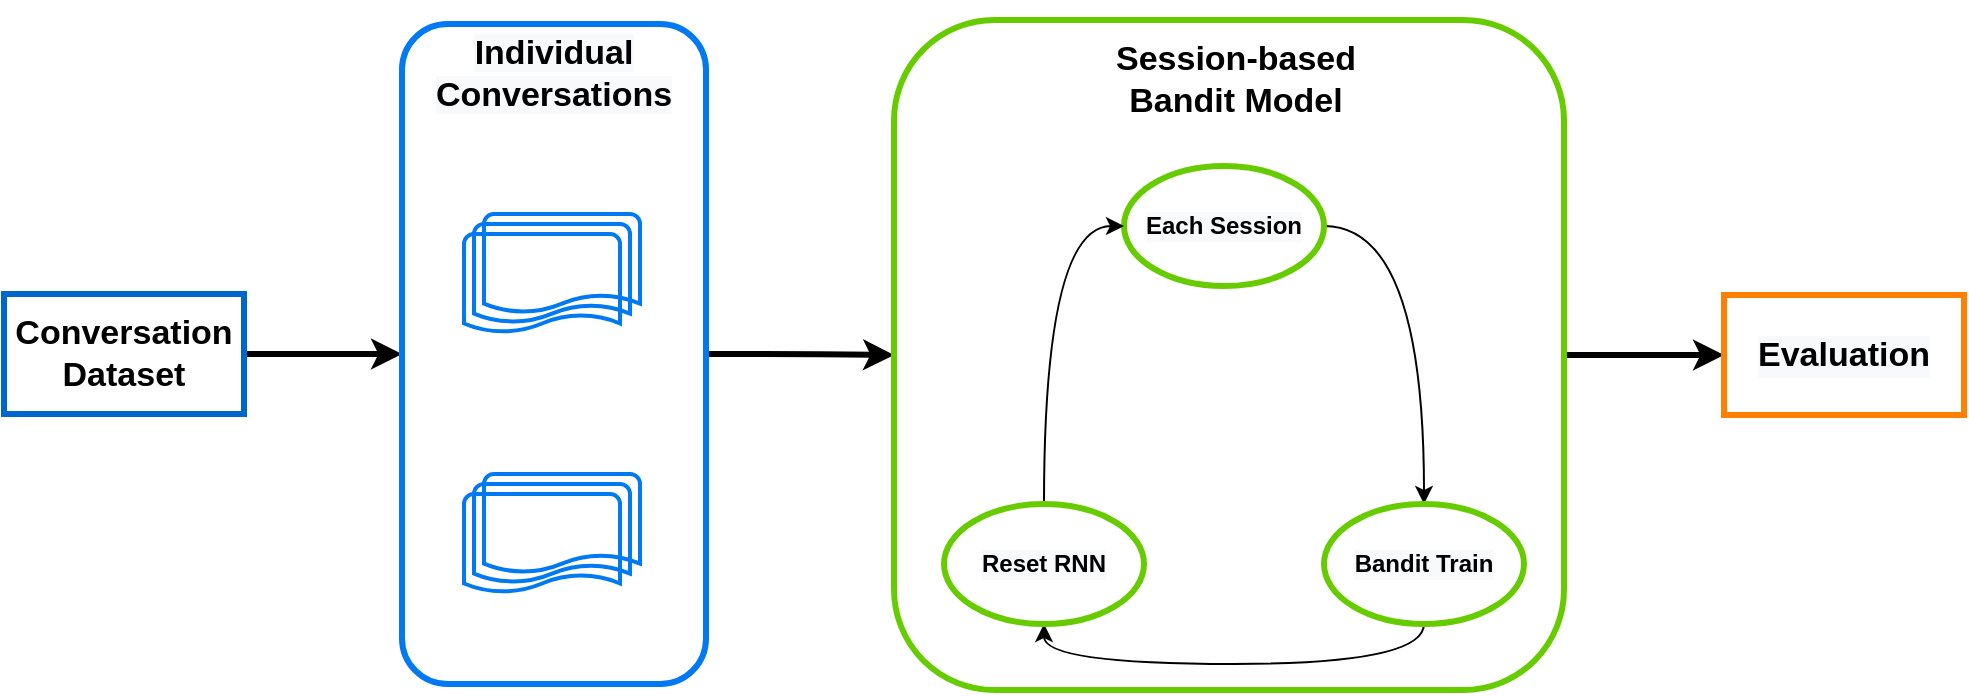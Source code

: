 <mxfile version="20.0.3" type="github">
  <diagram id="C5RBs43oDa-KdzZeNtuy" name="Page-1">
    <mxGraphModel dx="1422" dy="1931" grid="1" gridSize="10" guides="1" tooltips="1" connect="1" arrows="1" fold="1" page="1" pageScale="1" pageWidth="827" pageHeight="1169" math="0" shadow="0">
      <root>
        <mxCell id="WIyWlLk6GJQsqaUBKTNV-0" />
        <mxCell id="WIyWlLk6GJQsqaUBKTNV-1" parent="WIyWlLk6GJQsqaUBKTNV-0" />
        <mxCell id="x7308lMbFeUX1IcBmqFl-22" style="edgeStyle=orthogonalEdgeStyle;curved=1;rounded=0;orthogonalLoop=1;jettySize=auto;html=1;entryX=0;entryY=0.5;entryDx=0;entryDy=0;fontSize=17;strokeColor=#000000;elbow=vertical;strokeWidth=3;" parent="WIyWlLk6GJQsqaUBKTNV-1" source="x7308lMbFeUX1IcBmqFl-0" target="x7308lMbFeUX1IcBmqFl-10" edge="1">
          <mxGeometry relative="1" as="geometry" />
        </mxCell>
        <mxCell id="x7308lMbFeUX1IcBmqFl-0" value="&lt;h3&gt;&lt;b&gt;&lt;font style=&quot;font-size: 17px;&quot;&gt;Conversation Dataset&lt;/font&gt;&lt;/b&gt;&lt;/h3&gt;" style="rounded=0;whiteSpace=wrap;html=1;strokeColor=#0066CC;strokeWidth=3;" parent="WIyWlLk6GJQsqaUBKTNV-1" vertex="1">
          <mxGeometry x="60" y="-470" width="120" height="60" as="geometry" />
        </mxCell>
        <mxCell id="x7308lMbFeUX1IcBmqFl-6" value="&lt;h3 style=&quot;font-size: 17px;&quot;&gt;&lt;span style=&quot;background-color: rgb(248, 249, 250);&quot;&gt;Individual Conversations&lt;/span&gt;&lt;/h3&gt;" style="text;html=1;strokeColor=none;fillColor=none;align=center;verticalAlign=middle;whiteSpace=wrap;rounded=0;labelBackgroundColor=#ffffff;fontSize=11;" parent="WIyWlLk6GJQsqaUBKTNV-1" vertex="1">
          <mxGeometry x="310" y="-580" width="50" as="geometry" />
        </mxCell>
        <mxCell id="x7308lMbFeUX1IcBmqFl-7" value="" style="strokeWidth=2;html=1;shape=mxgraph.flowchart.multi-document;whiteSpace=wrap;labelBackgroundColor=#F8F9FA;fontSize=11;fillColor=none;strokeColor=#0079F2;" parent="WIyWlLk6GJQsqaUBKTNV-1" vertex="1">
          <mxGeometry x="290" y="-510" width="88" height="60" as="geometry" />
        </mxCell>
        <mxCell id="x7308lMbFeUX1IcBmqFl-8" value="" style="strokeWidth=2;html=1;shape=mxgraph.flowchart.multi-document;whiteSpace=wrap;labelBackgroundColor=#F8F9FA;fontSize=11;fillColor=none;strokeColor=#0079F2;" parent="WIyWlLk6GJQsqaUBKTNV-1" vertex="1">
          <mxGeometry x="290" y="-380" width="88" height="60" as="geometry" />
        </mxCell>
        <mxCell id="x7308lMbFeUX1IcBmqFl-24" style="edgeStyle=orthogonalEdgeStyle;curved=1;rounded=0;orthogonalLoop=1;jettySize=auto;html=1;entryX=0;entryY=0.5;entryDx=0;entryDy=0;fontSize=17;strokeColor=#000000;strokeWidth=3;elbow=vertical;" parent="WIyWlLk6GJQsqaUBKTNV-1" source="x7308lMbFeUX1IcBmqFl-10" target="x7308lMbFeUX1IcBmqFl-14" edge="1">
          <mxGeometry relative="1" as="geometry" />
        </mxCell>
        <mxCell id="x7308lMbFeUX1IcBmqFl-10" value="" style="rounded=1;whiteSpace=wrap;html=1;labelBackgroundColor=#F8F9FA;fontSize=11;strokeColor=#0079F2;strokeWidth=3;fillColor=none;" parent="WIyWlLk6GJQsqaUBKTNV-1" vertex="1">
          <mxGeometry x="259" y="-605" width="152" height="330" as="geometry" />
        </mxCell>
        <mxCell id="x7308lMbFeUX1IcBmqFl-17" style="edgeStyle=orthogonalEdgeStyle;curved=1;rounded=0;orthogonalLoop=1;jettySize=auto;html=1;exitX=1;exitY=0.5;exitDx=0;exitDy=0;entryX=0.5;entryY=0;entryDx=0;entryDy=0;fontSize=12;elbow=vertical;" parent="WIyWlLk6GJQsqaUBKTNV-1" source="x7308lMbFeUX1IcBmqFl-11" target="x7308lMbFeUX1IcBmqFl-12" edge="1">
          <mxGeometry relative="1" as="geometry" />
        </mxCell>
        <mxCell id="x7308lMbFeUX1IcBmqFl-11" value="&lt;b&gt;&lt;font style=&quot;font-size: 12px;&quot;&gt;Each Session&lt;/font&gt;&lt;/b&gt;" style="ellipse;whiteSpace=wrap;html=1;labelBackgroundColor=#F8F9FA;fontSize=11;strokeColor=#66CC00;strokeWidth=3;fillColor=none;" parent="WIyWlLk6GJQsqaUBKTNV-1" vertex="1">
          <mxGeometry x="620" y="-534" width="100" height="60" as="geometry" />
        </mxCell>
        <mxCell id="x7308lMbFeUX1IcBmqFl-18" style="edgeStyle=orthogonalEdgeStyle;curved=1;rounded=0;orthogonalLoop=1;jettySize=auto;html=1;exitX=0.5;exitY=1;exitDx=0;exitDy=0;entryX=0.5;entryY=1;entryDx=0;entryDy=0;fontSize=12;elbow=vertical;" parent="WIyWlLk6GJQsqaUBKTNV-1" source="x7308lMbFeUX1IcBmqFl-12" target="x7308lMbFeUX1IcBmqFl-13" edge="1">
          <mxGeometry relative="1" as="geometry" />
        </mxCell>
        <mxCell id="x7308lMbFeUX1IcBmqFl-12" value="&lt;b&gt;&lt;font style=&quot;font-size: 12px;&quot;&gt;Bandit Train&lt;/font&gt;&lt;/b&gt;" style="ellipse;whiteSpace=wrap;html=1;labelBackgroundColor=#F8F9FA;fontSize=11;strokeColor=#66CC00;strokeWidth=3;fillColor=none;" parent="WIyWlLk6GJQsqaUBKTNV-1" vertex="1">
          <mxGeometry x="720" y="-365" width="100" height="60" as="geometry" />
        </mxCell>
        <mxCell id="x7308lMbFeUX1IcBmqFl-19" style="edgeStyle=orthogonalEdgeStyle;curved=1;rounded=0;orthogonalLoop=1;jettySize=auto;html=1;exitX=0.5;exitY=0;exitDx=0;exitDy=0;entryX=0;entryY=0.5;entryDx=0;entryDy=0;fontSize=12;elbow=vertical;" parent="WIyWlLk6GJQsqaUBKTNV-1" source="x7308lMbFeUX1IcBmqFl-13" target="x7308lMbFeUX1IcBmqFl-11" edge="1">
          <mxGeometry relative="1" as="geometry" />
        </mxCell>
        <mxCell id="x7308lMbFeUX1IcBmqFl-13" value="&lt;b&gt;&lt;font style=&quot;font-size: 12px;&quot;&gt;Reset RNN&lt;/font&gt;&lt;/b&gt;" style="ellipse;whiteSpace=wrap;html=1;labelBackgroundColor=#F8F9FA;fontSize=11;strokeColor=#66CC00;strokeWidth=3;fillColor=none;" parent="WIyWlLk6GJQsqaUBKTNV-1" vertex="1">
          <mxGeometry x="530" y="-365" width="100" height="60" as="geometry" />
        </mxCell>
        <mxCell id="x7308lMbFeUX1IcBmqFl-25" style="edgeStyle=orthogonalEdgeStyle;curved=1;rounded=0;orthogonalLoop=1;jettySize=auto;html=1;entryX=0;entryY=0.5;entryDx=0;entryDy=0;fontSize=17;strokeColor=#000000;strokeWidth=3;elbow=vertical;" parent="WIyWlLk6GJQsqaUBKTNV-1" source="x7308lMbFeUX1IcBmqFl-14" target="x7308lMbFeUX1IcBmqFl-21" edge="1">
          <mxGeometry relative="1" as="geometry" />
        </mxCell>
        <mxCell id="x7308lMbFeUX1IcBmqFl-14" value="" style="rounded=1;whiteSpace=wrap;html=1;labelBackgroundColor=#F8F9FA;fontSize=12;strokeColor=#66CC00;strokeWidth=3;fillColor=none;" parent="WIyWlLk6GJQsqaUBKTNV-1" vertex="1">
          <mxGeometry x="505" y="-607" width="335" height="335" as="geometry" />
        </mxCell>
        <mxCell id="x7308lMbFeUX1IcBmqFl-20" value="&lt;h3&gt;&lt;b&gt;&lt;font style=&quot;font-size: 17px;&quot;&gt;Session-based Bandit Model&lt;/font&gt;&lt;/b&gt;&lt;/h3&gt;" style="text;html=1;strokeColor=none;fillColor=#FFFFFF;align=center;verticalAlign=middle;whiteSpace=wrap;rounded=0;labelBackgroundColor=none;fontSize=12;dashed=1;dashPattern=1 2;glass=1;" parent="WIyWlLk6GJQsqaUBKTNV-1" vertex="1">
          <mxGeometry x="606" y="-592" width="140" height="30" as="geometry" />
        </mxCell>
        <mxCell id="x7308lMbFeUX1IcBmqFl-21" value="&lt;b&gt;Evaluation&lt;/b&gt;" style="rounded=0;whiteSpace=wrap;html=1;labelBackgroundColor=#F8F9FA;fontSize=17;strokeColor=#FF8000;strokeWidth=3;fillColor=none;" parent="WIyWlLk6GJQsqaUBKTNV-1" vertex="1">
          <mxGeometry x="920" y="-469.5" width="120" height="60" as="geometry" />
        </mxCell>
      </root>
    </mxGraphModel>
  </diagram>
</mxfile>
